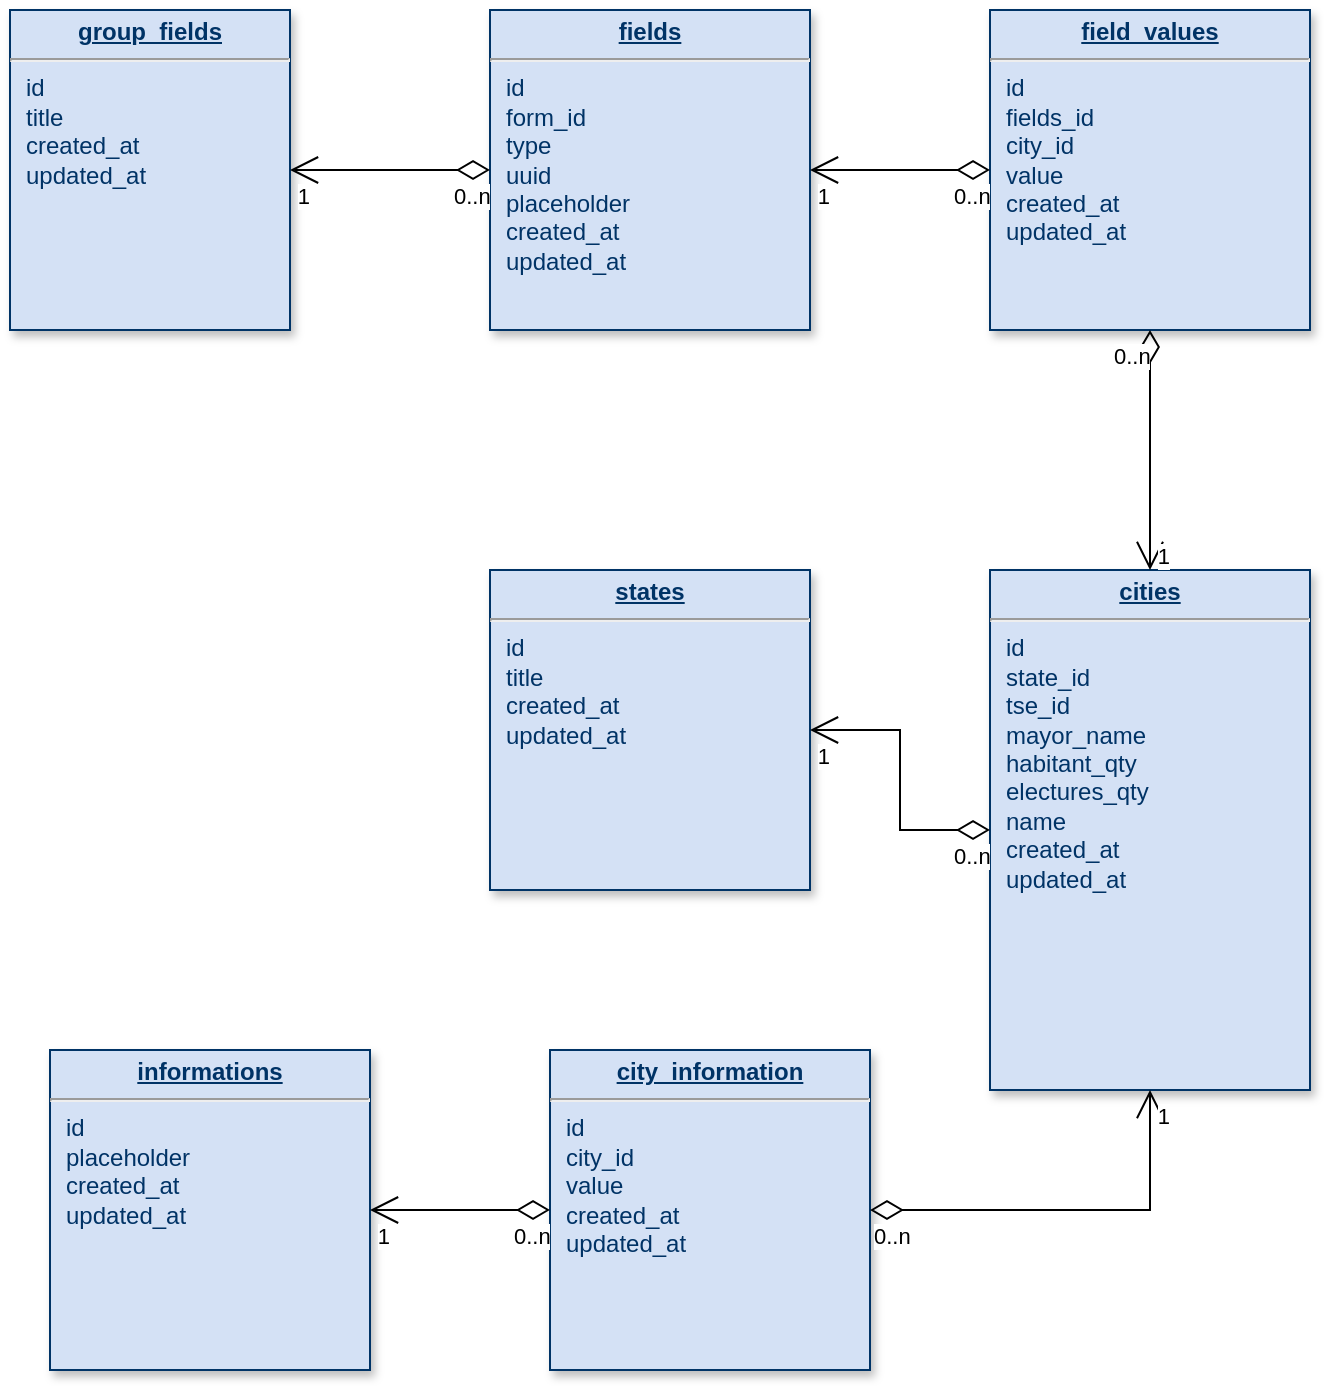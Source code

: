 <mxfile version="18.2.0" type="device"><diagram name="Page-1" id="efa7a0a1-bf9b-a30e-e6df-94a7791c09e9"><mxGraphModel dx="825" dy="769" grid="1" gridSize="10" guides="1" tooltips="1" connect="1" arrows="1" fold="1" page="1" pageScale="1" pageWidth="826" pageHeight="1169" background="none" math="0" shadow="0"><root><mxCell id="0"/><mxCell id="1" parent="0"/><mxCell id="sk2rfzH16914vLTtqLxY-114" value="&lt;p style=&quot;margin: 0px ; margin-top: 4px ; text-align: center ; text-decoration: underline&quot;&gt;&lt;b&gt;group_fields&lt;/b&gt;&lt;/p&gt;&lt;hr&gt;&lt;p style=&quot;margin: 0px ; margin-left: 8px&quot;&gt;id&lt;/p&gt;&lt;p style=&quot;margin: 0px ; margin-left: 8px&quot;&gt;title&lt;/p&gt;&lt;p style=&quot;margin: 0px ; margin-left: 8px&quot;&gt;created_at&lt;/p&gt;&lt;p style=&quot;margin: 0px ; margin-left: 8px&quot;&gt;updated_at&lt;/p&gt;" style="verticalAlign=top;align=left;overflow=fill;fontSize=12;fontFamily=Helvetica;html=1;strokeColor=#003366;shadow=1;fillColor=#D4E1F5;fontColor=#003366" parent="1" vertex="1"><mxGeometry x="30" y="60" width="140" height="160" as="geometry"/></mxCell><mxCell id="sk2rfzH16914vLTtqLxY-115" value="&lt;p style=&quot;margin: 0px ; margin-top: 4px ; text-align: center ; text-decoration: underline&quot;&gt;&lt;b&gt;fields&lt;/b&gt;&lt;/p&gt;&lt;hr&gt;&lt;p style=&quot;margin: 0px ; margin-left: 8px&quot;&gt;id&lt;/p&gt;&lt;p style=&quot;margin: 0px ; margin-left: 8px&quot;&gt;form_id&lt;/p&gt;&lt;p style=&quot;margin: 0px ; margin-left: 8px&quot;&gt;type&lt;/p&gt;&lt;p style=&quot;margin: 0px ; margin-left: 8px&quot;&gt;uuid&lt;/p&gt;&lt;p style=&quot;margin: 0px ; margin-left: 8px&quot;&gt;placeholder&lt;/p&gt;&lt;p style=&quot;margin: 0px 0px 0px 8px&quot;&gt;created_at&lt;/p&gt;&lt;p style=&quot;margin: 0px 0px 0px 8px&quot;&gt;updated_at&lt;/p&gt;" style="verticalAlign=top;align=left;overflow=fill;fontSize=12;fontFamily=Helvetica;html=1;strokeColor=#003366;shadow=1;fillColor=#D4E1F5;fontColor=#003366" parent="1" vertex="1"><mxGeometry x="270" y="60.0" width="160" height="160" as="geometry"/></mxCell><mxCell id="sk2rfzH16914vLTtqLxY-125" value="" style="endArrow=open;html=1;endSize=12;startArrow=diamondThin;startSize=14;startFill=0;edgeStyle=orthogonalEdgeStyle;rounded=0;entryX=1;entryY=0.5;entryDx=0;entryDy=0;exitX=0;exitY=0.5;exitDx=0;exitDy=0;" parent="1" source="sk2rfzH16914vLTtqLxY-115" target="sk2rfzH16914vLTtqLxY-114" edge="1"><mxGeometry relative="1" as="geometry"><mxPoint x="230" y="300" as="sourcePoint"/><mxPoint x="670" y="300" as="targetPoint"/><Array as="points"><mxPoint x="240" y="140"/><mxPoint x="240" y="140"/></Array></mxGeometry></mxCell><mxCell id="sk2rfzH16914vLTtqLxY-126" value="0..n" style="edgeLabel;resizable=0;html=1;align=left;verticalAlign=top;" parent="sk2rfzH16914vLTtqLxY-125" connectable="0" vertex="1"><mxGeometry x="-1" relative="1" as="geometry"><mxPoint x="-20" as="offset"/></mxGeometry></mxCell><mxCell id="sk2rfzH16914vLTtqLxY-127" value="1" style="edgeLabel;resizable=0;html=1;align=right;verticalAlign=top;" parent="sk2rfzH16914vLTtqLxY-125" connectable="0" vertex="1"><mxGeometry x="1" relative="1" as="geometry"><mxPoint x="10" as="offset"/></mxGeometry></mxCell><mxCell id="sk2rfzH16914vLTtqLxY-128" value="&lt;p style=&quot;margin: 0px ; margin-top: 4px ; text-align: center ; text-decoration: underline&quot;&gt;&lt;b&gt;field_values&lt;/b&gt;&lt;/p&gt;&lt;hr&gt;&lt;p style=&quot;margin: 0px ; margin-left: 8px&quot;&gt;id&lt;/p&gt;&lt;p style=&quot;margin: 0px ; margin-left: 8px&quot;&gt;fields_id&lt;/p&gt;&lt;p style=&quot;margin: 0px ; margin-left: 8px&quot;&gt;city_id&lt;/p&gt;&lt;p style=&quot;margin: 0px ; margin-left: 8px&quot;&gt;value&lt;/p&gt;&lt;p style=&quot;margin: 0px ; margin-left: 8px&quot;&gt;created_at&lt;/p&gt;&lt;p style=&quot;margin: 0px ; margin-left: 8px&quot;&gt;updated_at&lt;/p&gt;" style="verticalAlign=top;align=left;overflow=fill;fontSize=12;fontFamily=Helvetica;html=1;strokeColor=#003366;shadow=1;fillColor=#D4E1F5;fontColor=#003366" parent="1" vertex="1"><mxGeometry x="520" y="60.0" width="160" height="160" as="geometry"/></mxCell><mxCell id="sk2rfzH16914vLTtqLxY-129" value="&lt;p style=&quot;margin: 0px ; margin-top: 4px ; text-align: center ; text-decoration: underline&quot;&gt;&lt;b&gt;cities&lt;/b&gt;&lt;/p&gt;&lt;hr&gt;&lt;p style=&quot;margin: 0px ; margin-left: 8px&quot;&gt;id&lt;/p&gt;&lt;p style=&quot;margin: 0px ; margin-left: 8px&quot;&gt;state_id&lt;/p&gt;&lt;p style=&quot;margin: 0px ; margin-left: 8px&quot;&gt;tse_id&lt;br&gt;&lt;/p&gt;&lt;p style=&quot;margin: 0px ; margin-left: 8px&quot;&gt;mayor_name&lt;/p&gt;&lt;p style=&quot;margin: 0px ; margin-left: 8px&quot;&gt;habitant_qty&lt;/p&gt;&lt;p style=&quot;margin: 0px ; margin-left: 8px&quot;&gt;electures_qty&lt;/p&gt;&lt;p style=&quot;margin: 0px ; margin-left: 8px&quot;&gt;name&lt;/p&gt;&lt;p style=&quot;margin: 0px ; margin-left: 8px&quot;&gt;created_at&lt;/p&gt;&lt;p style=&quot;margin: 0px ; margin-left: 8px&quot;&gt;updated_at&lt;/p&gt;" style="verticalAlign=top;align=left;overflow=fill;fontSize=12;fontFamily=Helvetica;html=1;strokeColor=#003366;shadow=1;fillColor=#D4E1F5;fontColor=#003366" parent="1" vertex="1"><mxGeometry x="520" y="340" width="160" height="260" as="geometry"/></mxCell><mxCell id="sk2rfzH16914vLTtqLxY-130" value="" style="endArrow=open;html=1;endSize=12;startArrow=diamondThin;startSize=14;startFill=0;edgeStyle=orthogonalEdgeStyle;rounded=0;entryX=1;entryY=0.5;entryDx=0;entryDy=0;exitX=0;exitY=0.5;exitDx=0;exitDy=0;" parent="1" source="sk2rfzH16914vLTtqLxY-128" target="sk2rfzH16914vLTtqLxY-115" edge="1"><mxGeometry relative="1" as="geometry"><mxPoint x="650" y="150" as="sourcePoint"/><mxPoint x="550" y="150" as="targetPoint"/></mxGeometry></mxCell><mxCell id="sk2rfzH16914vLTtqLxY-131" value="0..n" style="edgeLabel;resizable=0;html=1;align=left;verticalAlign=top;" parent="sk2rfzH16914vLTtqLxY-130" connectable="0" vertex="1"><mxGeometry x="-1" relative="1" as="geometry"><mxPoint x="-20" as="offset"/></mxGeometry></mxCell><mxCell id="sk2rfzH16914vLTtqLxY-132" value="1" style="edgeLabel;resizable=0;html=1;align=right;verticalAlign=top;" parent="sk2rfzH16914vLTtqLxY-130" connectable="0" vertex="1"><mxGeometry x="1" relative="1" as="geometry"><mxPoint x="10" as="offset"/></mxGeometry></mxCell><mxCell id="sk2rfzH16914vLTtqLxY-133" value="" style="endArrow=open;html=1;endSize=12;startArrow=diamondThin;startSize=14;startFill=0;edgeStyle=orthogonalEdgeStyle;rounded=0;entryX=0.5;entryY=0;entryDx=0;entryDy=0;exitX=0.5;exitY=1;exitDx=0;exitDy=0;" parent="1" source="sk2rfzH16914vLTtqLxY-128" target="sk2rfzH16914vLTtqLxY-129" edge="1"><mxGeometry relative="1" as="geometry"><mxPoint x="690" y="300" as="sourcePoint"/><mxPoint x="590" y="300" as="targetPoint"/></mxGeometry></mxCell><mxCell id="sk2rfzH16914vLTtqLxY-134" value="0..n" style="edgeLabel;resizable=0;html=1;align=left;verticalAlign=top;" parent="sk2rfzH16914vLTtqLxY-133" connectable="0" vertex="1"><mxGeometry x="-1" relative="1" as="geometry"><mxPoint x="-20" as="offset"/></mxGeometry></mxCell><mxCell id="sk2rfzH16914vLTtqLxY-135" value="1" style="edgeLabel;resizable=0;html=1;align=right;verticalAlign=top;" parent="sk2rfzH16914vLTtqLxY-133" connectable="0" vertex="1"><mxGeometry x="1" relative="1" as="geometry"><mxPoint x="10" y="-20" as="offset"/></mxGeometry></mxCell><mxCell id="sk2rfzH16914vLTtqLxY-136" value="&lt;p style=&quot;margin: 0px ; margin-top: 4px ; text-align: center ; text-decoration: underline&quot;&gt;&lt;b&gt;states&lt;/b&gt;&lt;/p&gt;&lt;hr&gt;&lt;p style=&quot;margin: 0px ; margin-left: 8px&quot;&gt;id&lt;/p&gt;&lt;p style=&quot;margin: 0px ; margin-left: 8px&quot;&gt;title&lt;/p&gt;&lt;p style=&quot;margin: 0px ; margin-left: 8px&quot;&gt;created_at&lt;/p&gt;&lt;p style=&quot;margin: 0px ; margin-left: 8px&quot;&gt;updated_at&lt;/p&gt;" style="verticalAlign=top;align=left;overflow=fill;fontSize=12;fontFamily=Helvetica;html=1;strokeColor=#003366;shadow=1;fillColor=#D4E1F5;fontColor=#003366" parent="1" vertex="1"><mxGeometry x="270" y="340" width="160" height="160" as="geometry"/></mxCell><mxCell id="sk2rfzH16914vLTtqLxY-137" value="" style="endArrow=open;html=1;endSize=12;startArrow=diamondThin;startSize=14;startFill=0;edgeStyle=orthogonalEdgeStyle;rounded=0;entryX=1;entryY=0.5;entryDx=0;entryDy=0;exitX=0;exitY=0.5;exitDx=0;exitDy=0;" parent="1" source="sk2rfzH16914vLTtqLxY-129" target="sk2rfzH16914vLTtqLxY-136" edge="1"><mxGeometry relative="1" as="geometry"><mxPoint x="690" y="180" as="sourcePoint"/><mxPoint x="590" y="180" as="targetPoint"/></mxGeometry></mxCell><mxCell id="sk2rfzH16914vLTtqLxY-138" value="0..n" style="edgeLabel;resizable=0;html=1;align=left;verticalAlign=top;" parent="sk2rfzH16914vLTtqLxY-137" connectable="0" vertex="1"><mxGeometry x="-1" relative="1" as="geometry"><mxPoint x="-20" as="offset"/></mxGeometry></mxCell><mxCell id="sk2rfzH16914vLTtqLxY-139" value="1" style="edgeLabel;resizable=0;html=1;align=right;verticalAlign=top;" parent="sk2rfzH16914vLTtqLxY-137" connectable="0" vertex="1"><mxGeometry x="1" relative="1" as="geometry"><mxPoint x="10" as="offset"/></mxGeometry></mxCell><mxCell id="sk2rfzH16914vLTtqLxY-140" style="edgeStyle=orthogonalEdgeStyle;rounded=0;orthogonalLoop=1;jettySize=auto;html=1;exitX=0.5;exitY=1;exitDx=0;exitDy=0;" parent="1" source="sk2rfzH16914vLTtqLxY-129" target="sk2rfzH16914vLTtqLxY-129" edge="1"><mxGeometry relative="1" as="geometry"/></mxCell><mxCell id="sk2rfzH16914vLTtqLxY-142" value="&lt;p style=&quot;margin: 0px ; margin-top: 4px ; text-align: center ; text-decoration: underline&quot;&gt;&lt;b&gt;informations&lt;/b&gt;&lt;/p&gt;&lt;hr&gt;&lt;p style=&quot;margin: 0px ; margin-left: 8px&quot;&gt;id&lt;/p&gt;&lt;p style=&quot;margin: 0px ; margin-left: 8px&quot;&gt;placeholder&lt;/p&gt;&lt;p style=&quot;margin: 0px ; margin-left: 8px&quot;&gt;created_at&lt;/p&gt;&lt;p style=&quot;margin: 0px ; margin-left: 8px&quot;&gt;updated_at&lt;/p&gt;" style="verticalAlign=top;align=left;overflow=fill;fontSize=12;fontFamily=Helvetica;html=1;strokeColor=#003366;shadow=1;fillColor=#D4E1F5;fontColor=#003366" parent="1" vertex="1"><mxGeometry x="50" y="580" width="160" height="160" as="geometry"/></mxCell><mxCell id="sk2rfzH16914vLTtqLxY-143" value="&lt;p style=&quot;margin: 0px ; margin-top: 4px ; text-align: center ; text-decoration: underline&quot;&gt;&lt;b&gt;city_information&lt;/b&gt;&lt;/p&gt;&lt;hr&gt;&lt;p style=&quot;margin: 0px ; margin-left: 8px&quot;&gt;id&lt;/p&gt;&lt;p style=&quot;margin: 0px ; margin-left: 8px&quot;&gt;city_id&lt;/p&gt;&lt;p style=&quot;margin: 0px ; margin-left: 8px&quot;&gt;value&lt;/p&gt;&lt;p style=&quot;margin: 0px ; margin-left: 8px&quot;&gt;created_at&lt;/p&gt;&lt;p style=&quot;margin: 0px ; margin-left: 8px&quot;&gt;updated_at&lt;/p&gt;" style="verticalAlign=top;align=left;overflow=fill;fontSize=12;fontFamily=Helvetica;html=1;strokeColor=#003366;shadow=1;fillColor=#D4E1F5;fontColor=#003366" parent="1" vertex="1"><mxGeometry x="300" y="580" width="160" height="160" as="geometry"/></mxCell><mxCell id="sk2rfzH16914vLTtqLxY-144" value="" style="endArrow=open;html=1;endSize=12;startArrow=diamondThin;startSize=14;startFill=0;edgeStyle=orthogonalEdgeStyle;rounded=0;entryX=1;entryY=0.5;entryDx=0;entryDy=0;exitX=0;exitY=0.5;exitDx=0;exitDy=0;" parent="1" source="sk2rfzH16914vLTtqLxY-143" target="sk2rfzH16914vLTtqLxY-142" edge="1"><mxGeometry relative="1" as="geometry"><mxPoint x="260" y="610" as="sourcePoint"/><mxPoint x="600" y="540" as="targetPoint"/></mxGeometry></mxCell><mxCell id="sk2rfzH16914vLTtqLxY-145" value="0..n" style="edgeLabel;resizable=0;html=1;align=left;verticalAlign=top;" parent="sk2rfzH16914vLTtqLxY-144" connectable="0" vertex="1"><mxGeometry x="-1" relative="1" as="geometry"><mxPoint x="-20" as="offset"/></mxGeometry></mxCell><mxCell id="sk2rfzH16914vLTtqLxY-146" value="1" style="edgeLabel;resizable=0;html=1;align=right;verticalAlign=top;" parent="sk2rfzH16914vLTtqLxY-144" connectable="0" vertex="1"><mxGeometry x="1" relative="1" as="geometry"><mxPoint x="10" as="offset"/></mxGeometry></mxCell><mxCell id="sk2rfzH16914vLTtqLxY-150" value="" style="endArrow=open;html=1;endSize=12;startArrow=diamondThin;startSize=14;startFill=0;edgeStyle=orthogonalEdgeStyle;rounded=0;entryX=0.5;entryY=1;entryDx=0;entryDy=0;exitX=1;exitY=0.5;exitDx=0;exitDy=0;" parent="1" source="sk2rfzH16914vLTtqLxY-143" target="sk2rfzH16914vLTtqLxY-129" edge="1"><mxGeometry relative="1" as="geometry"><mxPoint x="690" y="580" as="sourcePoint"/><mxPoint x="540" y="660" as="targetPoint"/><Array as="points"><mxPoint x="600" y="660"/></Array></mxGeometry></mxCell><mxCell id="sk2rfzH16914vLTtqLxY-151" value="0..n" style="edgeLabel;resizable=0;html=1;align=left;verticalAlign=top;" parent="sk2rfzH16914vLTtqLxY-150" connectable="0" vertex="1"><mxGeometry x="-1" relative="1" as="geometry"><mxPoint as="offset"/></mxGeometry></mxCell><mxCell id="sk2rfzH16914vLTtqLxY-152" value="1" style="edgeLabel;resizable=0;html=1;align=right;verticalAlign=top;" parent="sk2rfzH16914vLTtqLxY-150" connectable="0" vertex="1"><mxGeometry x="1" relative="1" as="geometry"><mxPoint x="10" as="offset"/></mxGeometry></mxCell></root></mxGraphModel></diagram></mxfile>